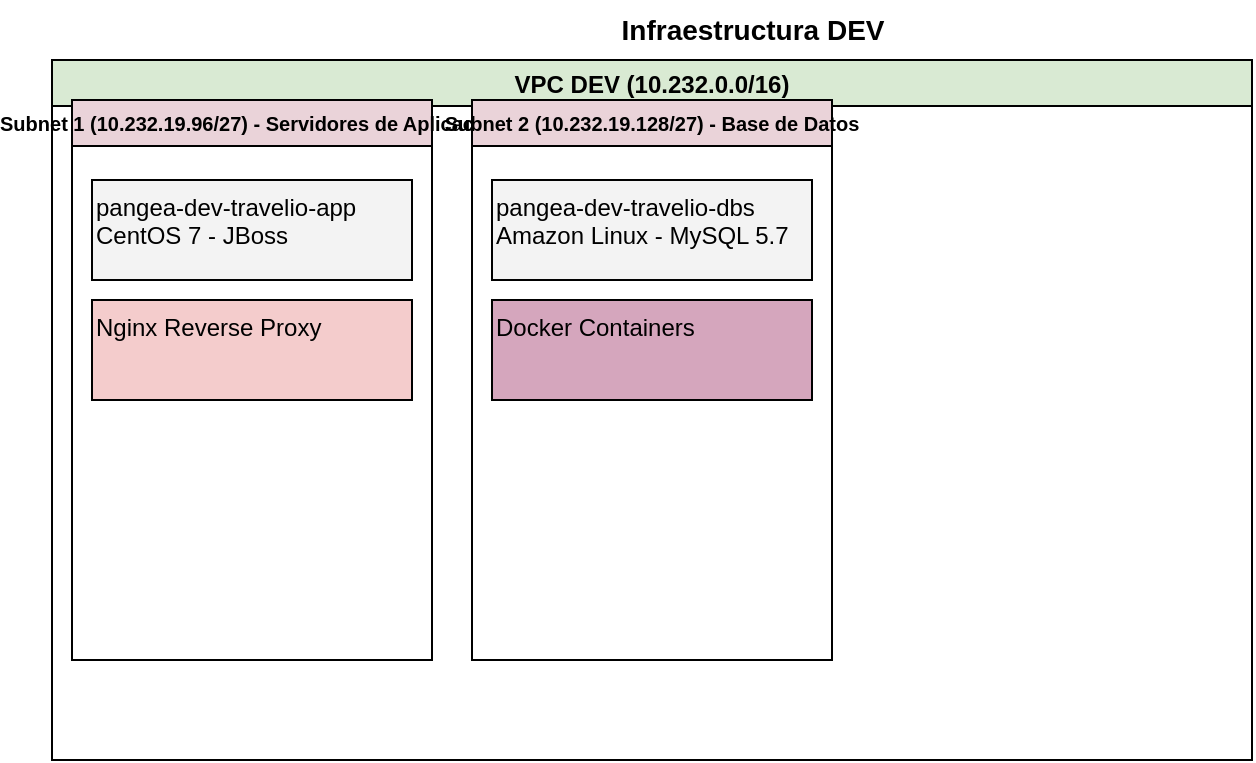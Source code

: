 <?xml version="1.0" encoding="UTF-8"?>
<mxfile>
  <diagram id="network-map" name="Mapa de Red y Comunicaciones - Travelio">
    <mxGraphModel dx="1090" dy="640" grid="1" gridSize="10" guides="1" tooltips="1" connect="1" arrows="1" fold="1" page="1" pageScale="1" pageWidth="1200" pageHeight="900" math="0" shadow="0">
      <root>
        <mxCell id="0" />
        <mxCell id="1" parent="0" />
        
        <!-- Infraestructura DEV -->
        <mxCell id="2" value="Infraestructura DEV" style="text;html=1;strokeColor=none;fillColor=none;align=center;verticalAlign=middle;fontSize=14;fontStyle=1" vertex="1" parent="1">
          <mxGeometry x="200" y="20" width="400" height="30" as="geometry" />
        </mxCell>

        <mxCell id="3" value="VPC DEV (10.232.0.0/16)" style="swimlane;fillColor=#D9EAD3;horizontal=1;fontSize=12;fontStyle=1" vertex="1" parent="1">
          <mxGeometry x="50" y="50" width="600" height="350" as="geometry" />
        </mxCell>

        <mxCell id="4" value="Subnet 1 (10.232.19.96/27) - Servidores de Aplicación" style="swimlane;fillColor=#EAD3D9;horizontal=1;fontSize=10" vertex="1" parent="3">
          <mxGeometry x="10" y="20" width="180" height="280" as="geometry" />
        </mxCell>

        <mxCell id="5" value="pangea-dev-travelio-app&#10;CentOS 7 - JBoss" style="text;html=1;strokeColor=#000000;fillColor=#F3F3F3" vertex="1" parent="4">
          <mxGeometry x="10" y="40" width="160" height="50" as="geometry" />
        </mxCell>

        <mxCell id="6" value="Nginx Reverse Proxy" style="text;html=1;strokeColor=#000000;fillColor=#F4CCCC" vertex="1" parent="4">
          <mxGeometry x="10" y="100" width="160" height="50" as="geometry" />
        </mxCell>

        <mxCell id="7" value="Subnet 2 (10.232.19.128/27) - Base de Datos" style="swimlane;fillColor=#EAD3D9;horizontal=1;fontSize=10" vertex="1" parent="3">
          <mxGeometry x="210" y="20" width="180" height="280" as="geometry" />
        </mxCell>

        <mxCell id="8" value="pangea-dev-travelio-dbs&#10;Amazon Linux - MySQL 5.7" style="text;html=1;strokeColor=#000000;fillColor=#F3F3F3" vertex="1" parent="7">
          <mxGeometry x="10" y="40" width="160" height="50" as="geometry" />
        </mxCell>

        <mxCell id="9" value="Docker Containers" style="text;html=1;strokeColor=#000000;fillColor=#D5A6BD" vertex="1" parent="7">
          <mxGeometry x="10" y="100" width="160" height="50" as="geometry" />
        </mxCell>

        <!-- Firewall / Seguridad -->
        <mxCell id="10" value="Firewall & Security Groups" style="text;html=1;strokeColor=#FF0000;fillColor=#F3F3F3;fontStyle=1" vertex="1" parent="1">
          <mxGeometry x="650" y="50" width="200" height="50" as="geometry" />
        </mxCell>

        <!-- Infraestructura PROD -->
        <mxCell id="11" value="Infraestructura PROD" style="text;html=1;strokeColor=none;fillColor=none;align=center;verticalAlign=middle;fontSize=14;fontStyle=1" vertex="1" parent="1">
          <mxGeometry x="200" y="420" width="400" height="30" as="geometry" />
        </mxCell>

        <mxCell id="12" value="VPC PROD (10.234.0.0/16)" style="swimlane;fillColor=#E6B8AF;horizontal=1;fontSize=12;fontStyle=1" vertex="1" parent="1">
          <mxGeometry x="50" y="450" width="600" height="350" as="geometry" />
        </mxCell>

        <mxCell id="13" value="Subnet 1 (10.234.19.96/27) - Servidores de Aplicación" style="swimlane;fillColor=#EAD3D9;horizontal=1;fontSize=10" vertex="1" parent="12">
          <mxGeometry x="10" y="20" width="180" height="280" as="geometry" />
        </mxCell>

        <mxCell id="14" value="pangea-prod-travelio-app&#10;CentOS 7 - JBoss" style="text;html=1;strokeColor=#000000;fillColor=#F3F3F3" vertex="1" parent="13">
          <mxGeometry x="10" y="40" width="160" height="50" as="geometry" />
        </mxCell>

        <mxCell id="15" value="Peering Connection (VPC Common)" style="text;html=1;strokeColor=#008000;fillColor=#F3F3F3;fontStyle=1" vertex="1" parent="1">
          <mxGeometry x="650" y="200" width="200" height="50" as="geometry" />
        </mxCell>

      </root>
    </mxGraphModel>
  </diagram>
</mxfile>
